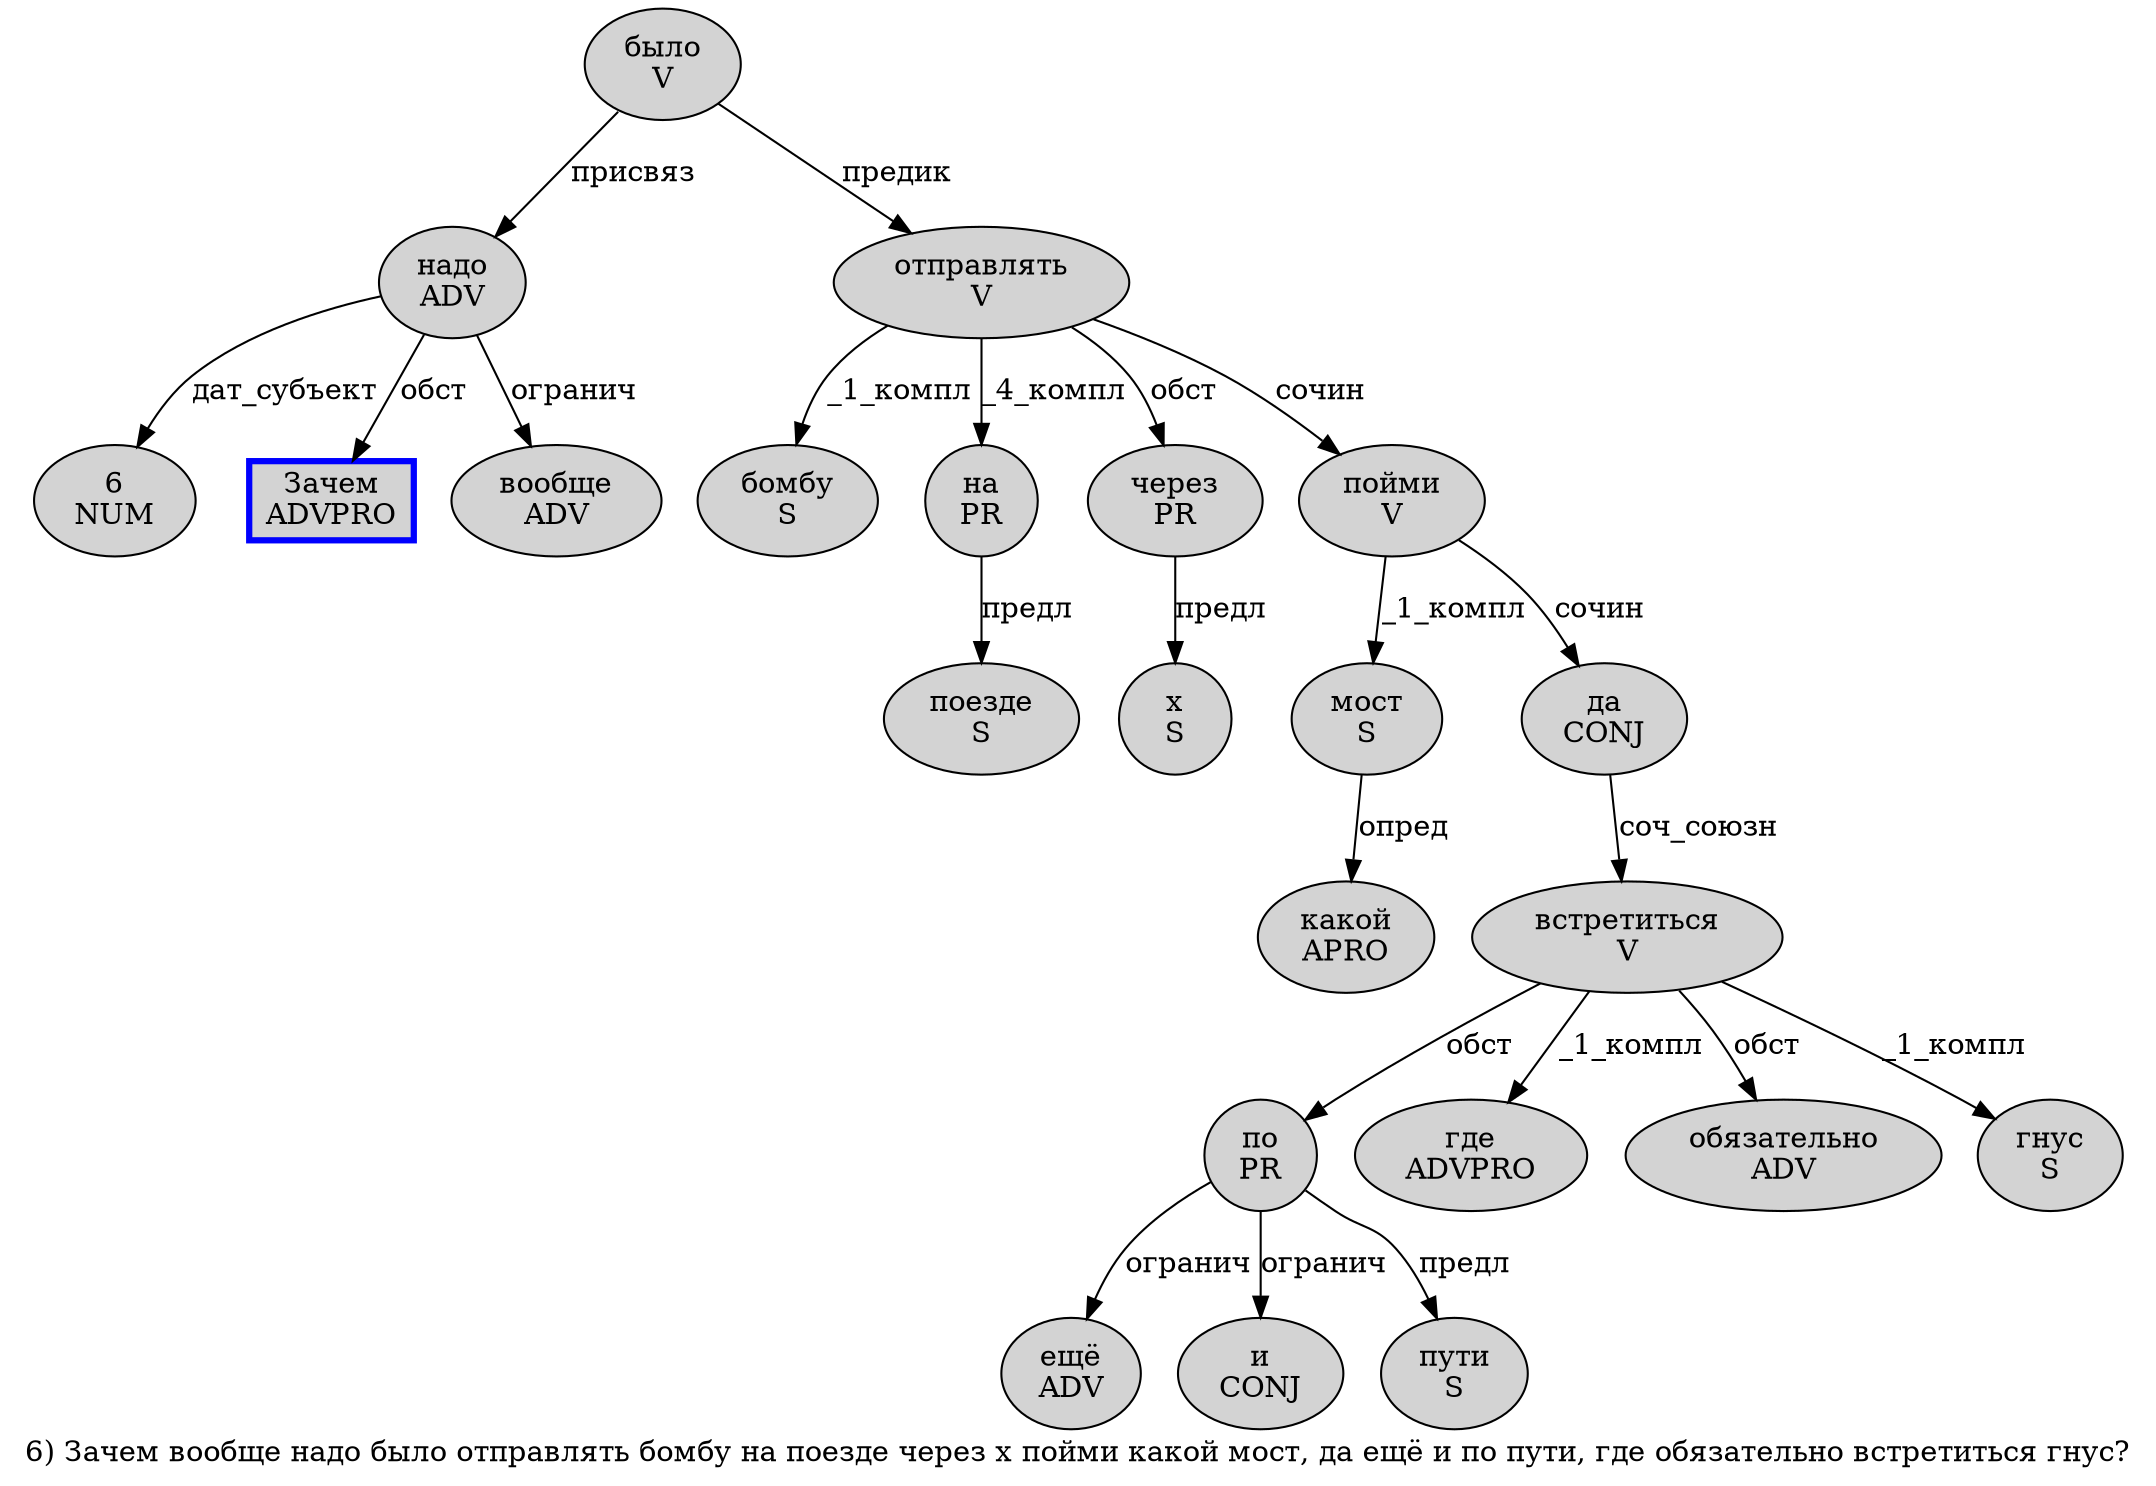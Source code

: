 digraph SENTENCE_5013 {
	graph [label="6) Зачем вообще надо было отправлять бомбу на поезде через х пойми какой мост, да ещё и по пути, где обязательно встретиться гнус?"]
	node [style=filled]
		0 [label="6
NUM" color="" fillcolor=lightgray penwidth=1 shape=ellipse]
		2 [label="Зачем
ADVPRO" color=blue fillcolor=lightgray penwidth=3 shape=box]
		3 [label="вообще
ADV" color="" fillcolor=lightgray penwidth=1 shape=ellipse]
		4 [label="надо
ADV" color="" fillcolor=lightgray penwidth=1 shape=ellipse]
		5 [label="было
V" color="" fillcolor=lightgray penwidth=1 shape=ellipse]
		6 [label="отправлять
V" color="" fillcolor=lightgray penwidth=1 shape=ellipse]
		7 [label="бомбу
S" color="" fillcolor=lightgray penwidth=1 shape=ellipse]
		8 [label="на
PR" color="" fillcolor=lightgray penwidth=1 shape=ellipse]
		9 [label="поезде
S" color="" fillcolor=lightgray penwidth=1 shape=ellipse]
		10 [label="через
PR" color="" fillcolor=lightgray penwidth=1 shape=ellipse]
		11 [label="х
S" color="" fillcolor=lightgray penwidth=1 shape=ellipse]
		12 [label="пойми
V" color="" fillcolor=lightgray penwidth=1 shape=ellipse]
		13 [label="какой
APRO" color="" fillcolor=lightgray penwidth=1 shape=ellipse]
		14 [label="мост
S" color="" fillcolor=lightgray penwidth=1 shape=ellipse]
		16 [label="да
CONJ" color="" fillcolor=lightgray penwidth=1 shape=ellipse]
		17 [label="ещё
ADV" color="" fillcolor=lightgray penwidth=1 shape=ellipse]
		18 [label="и
CONJ" color="" fillcolor=lightgray penwidth=1 shape=ellipse]
		19 [label="по
PR" color="" fillcolor=lightgray penwidth=1 shape=ellipse]
		20 [label="пути
S" color="" fillcolor=lightgray penwidth=1 shape=ellipse]
		22 [label="где
ADVPRO" color="" fillcolor=lightgray penwidth=1 shape=ellipse]
		23 [label="обязательно
ADV" color="" fillcolor=lightgray penwidth=1 shape=ellipse]
		24 [label="встретиться
V" color="" fillcolor=lightgray penwidth=1 shape=ellipse]
		25 [label="гнус
S" color="" fillcolor=lightgray penwidth=1 shape=ellipse]
			19 -> 17 [label="огранич"]
			19 -> 18 [label="огранич"]
			19 -> 20 [label="предл"]
			4 -> 0 [label="дат_субъект"]
			4 -> 2 [label="обст"]
			4 -> 3 [label="огранич"]
			5 -> 4 [label="присвяз"]
			5 -> 6 [label="предик"]
			6 -> 7 [label="_1_компл"]
			6 -> 8 [label="_4_компл"]
			6 -> 10 [label="обст"]
			6 -> 12 [label="сочин"]
			12 -> 14 [label="_1_компл"]
			12 -> 16 [label="сочин"]
			14 -> 13 [label="опред"]
			10 -> 11 [label="предл"]
			24 -> 19 [label="обст"]
			24 -> 22 [label="_1_компл"]
			24 -> 23 [label="обст"]
			24 -> 25 [label="_1_компл"]
			8 -> 9 [label="предл"]
			16 -> 24 [label="соч_союзн"]
}